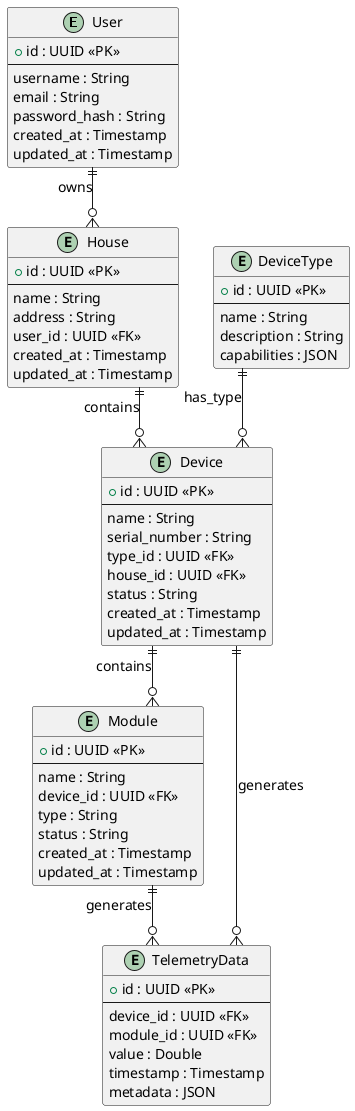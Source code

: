 @startuml

' Настройки стиля
skinparam linetype ortho
skinparam backgroundColor white
skinparam defaultFontName Arial
skinparam defaultFontSize 14
skinparam defaultFontColor black

' Сущности
entity "User" as user {
  + id : UUID <<PK>>
  --
  username : String
  email : String
  password_hash : String
  created_at : Timestamp
  updated_at : Timestamp
}

entity "House" as house {
  + id : UUID <<PK>>
  --
  name : String
  address : String
  user_id : UUID <<FK>>
  created_at : Timestamp
  updated_at : Timestamp
}

entity "DeviceType" as device_type {
  + id : UUID <<PK>>
  --
  name : String
  description : String
  capabilities : JSON
}

entity "Device" as device {
  + id : UUID <<PK>>
  --
  name : String
  serial_number : String
  type_id : UUID <<FK>>
  house_id : UUID <<FK>>
  status : String
  created_at : Timestamp
  updated_at : Timestamp
}

entity "Module" as module {
  + id : UUID <<PK>>
  --
  name : String
  device_id : UUID <<FK>>
  type : String
  status : String
  created_at : Timestamp
  updated_at : Timestamp
}

entity "TelemetryData" as telemetry {
  + id : UUID <<PK>>
  --
  device_id : UUID <<FK>>
  module_id : UUID <<FK>>
  value : Double
  timestamp : Timestamp
  metadata : JSON
}

' Связи
user ||--o{ house : "owns"
house ||--o{ device : "contains"
device_type ||--o{ device : "has_type"
device ||--o{ module : "contains"
device ||--o{ telemetry : "generates"
module ||--o{ telemetry : "generates"

@enduml 